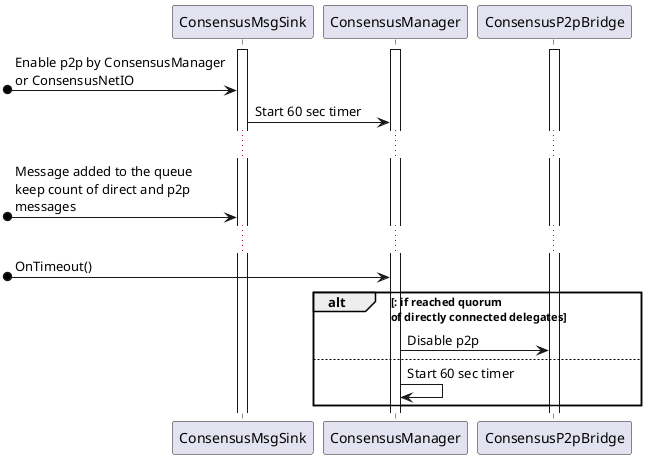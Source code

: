 @startuml

activate ConsensusMsgSink
activate ConsensusManager
activate ConsensusP2pBridge

[o-> ConsensusMsgSink : Enable p2p by ConsensusManager\nor ConsensusNetIO
ConsensusMsgSink -> ConsensusManager : Start 60 sec timer
...
[o-> ConsensusMsgSink : Message added to the queue\nkeep count of direct and p2p\nmessages
...
[o-> ConsensusManager : OnTimeout()
alt : if reached quorum\nof directly connected delegates
    ConsensusManager -> ConsensusP2pBridge : Disable p2p
else
    ConsensusManager -> ConsensusManager : Start 60 sec timer
end

@enduml